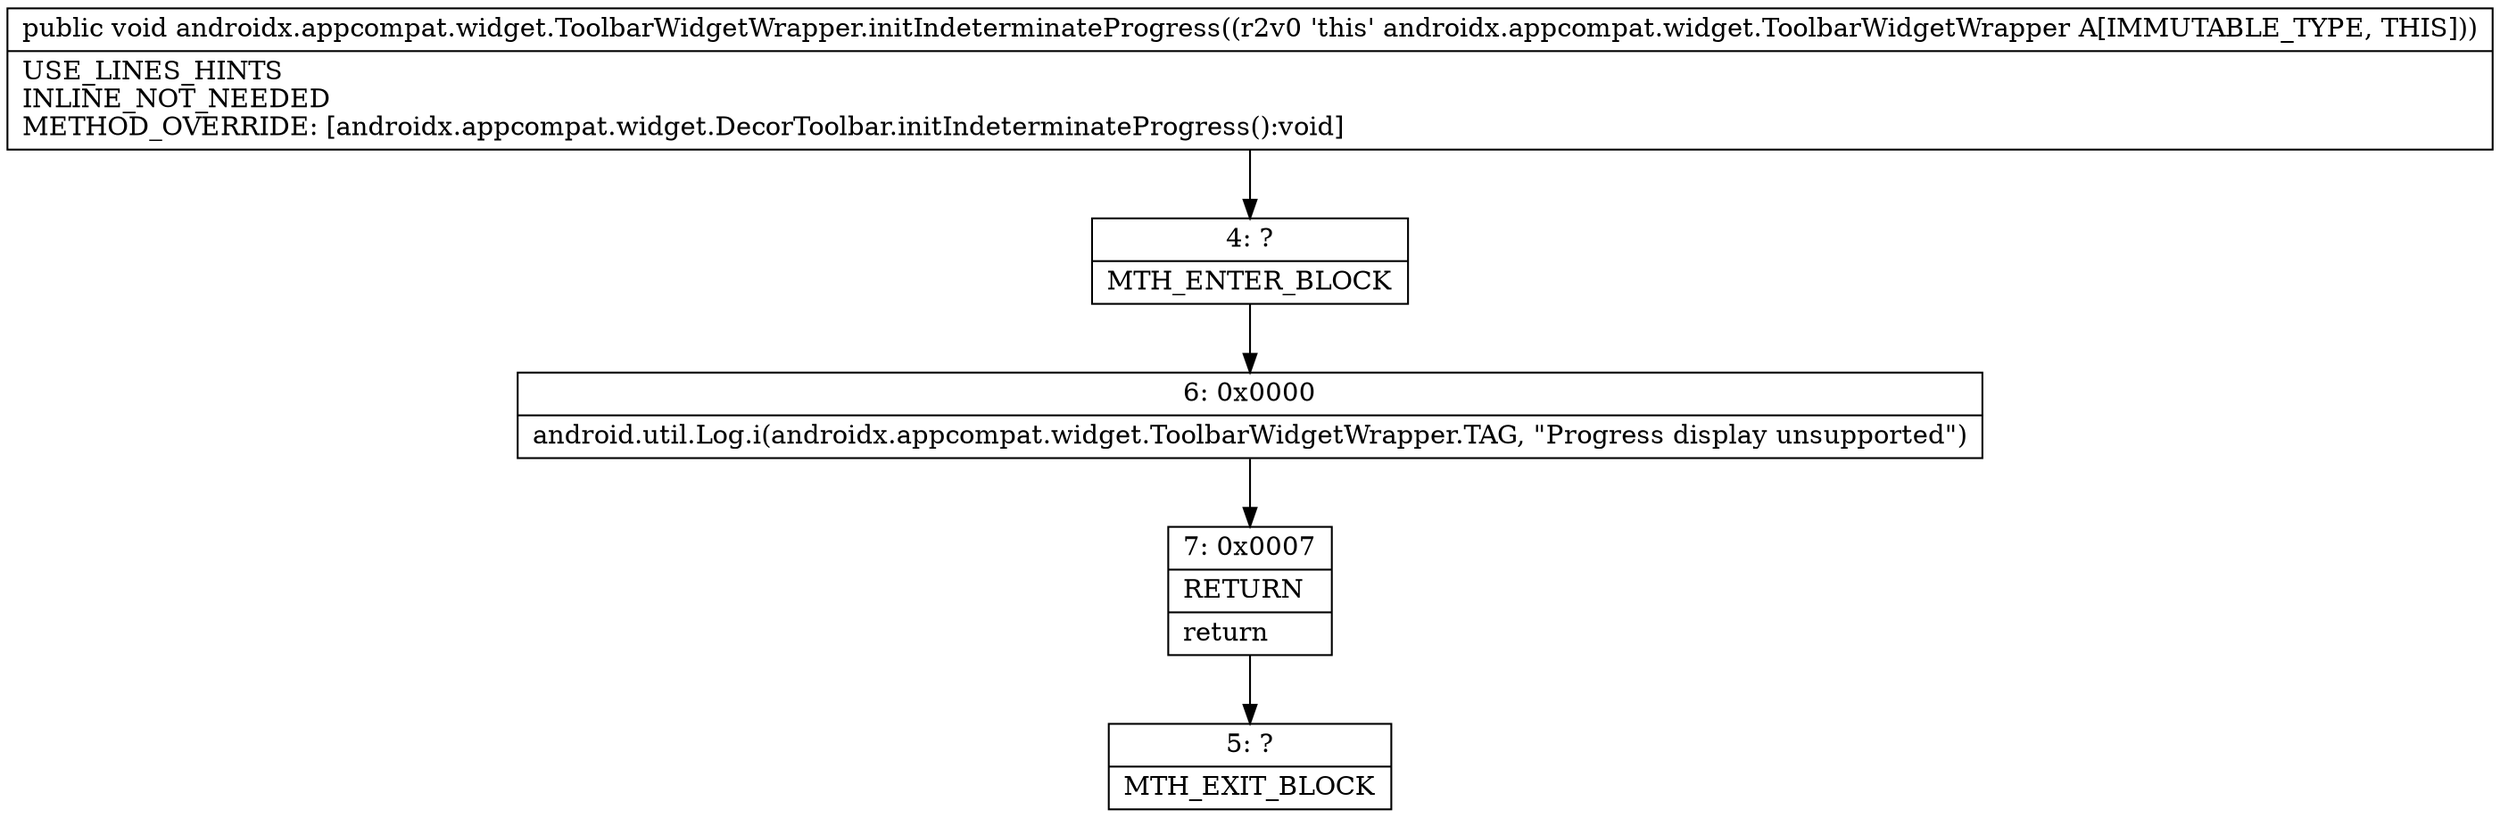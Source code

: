 digraph "CFG forandroidx.appcompat.widget.ToolbarWidgetWrapper.initIndeterminateProgress()V" {
Node_4 [shape=record,label="{4\:\ ?|MTH_ENTER_BLOCK\l}"];
Node_6 [shape=record,label="{6\:\ 0x0000|android.util.Log.i(androidx.appcompat.widget.ToolbarWidgetWrapper.TAG, \"Progress display unsupported\")\l}"];
Node_7 [shape=record,label="{7\:\ 0x0007|RETURN\l|return\l}"];
Node_5 [shape=record,label="{5\:\ ?|MTH_EXIT_BLOCK\l}"];
MethodNode[shape=record,label="{public void androidx.appcompat.widget.ToolbarWidgetWrapper.initIndeterminateProgress((r2v0 'this' androidx.appcompat.widget.ToolbarWidgetWrapper A[IMMUTABLE_TYPE, THIS]))  | USE_LINES_HINTS\lINLINE_NOT_NEEDED\lMETHOD_OVERRIDE: [androidx.appcompat.widget.DecorToolbar.initIndeterminateProgress():void]\l}"];
MethodNode -> Node_4;Node_4 -> Node_6;
Node_6 -> Node_7;
Node_7 -> Node_5;
}

